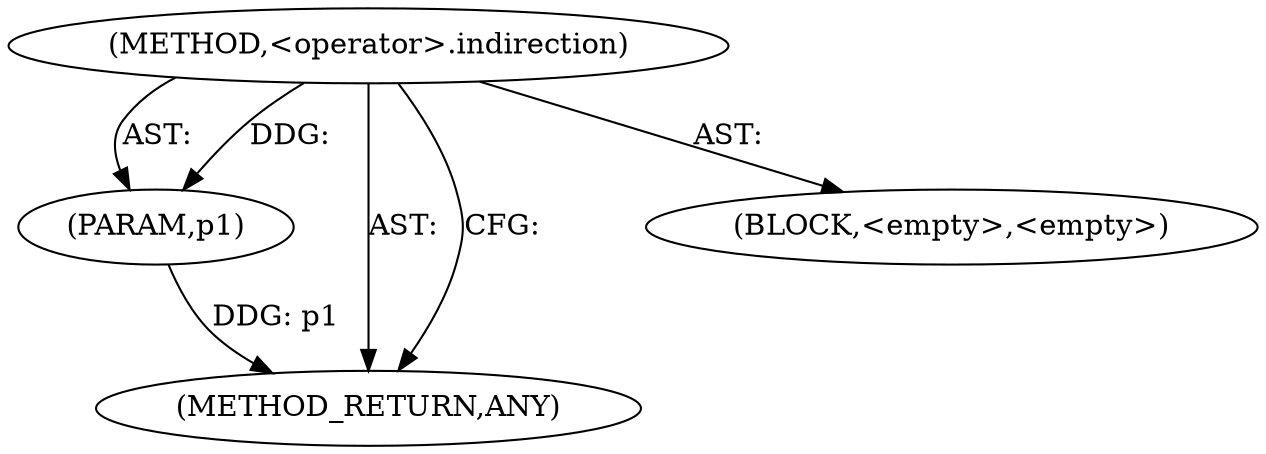 digraph "&lt;operator&gt;.indirection" {  
"99961" [label = <(METHOD,&lt;operator&gt;.indirection)> ]
"99962" [label = <(PARAM,p1)> ]
"99963" [label = <(METHOD_RETURN,ANY)> ]
"99964" [label = <(BLOCK,&lt;empty&gt;,&lt;empty&gt;)> ]
  "99961" -> "99963"  [ label = "AST: "] 
  "99961" -> "99962"  [ label = "AST: "] 
  "99961" -> "99964"  [ label = "AST: "] 
  "99961" -> "99963"  [ label = "CFG: "] 
  "99962" -> "99963"  [ label = "DDG: p1"] 
  "99961" -> "99962"  [ label = "DDG: "] 
}
